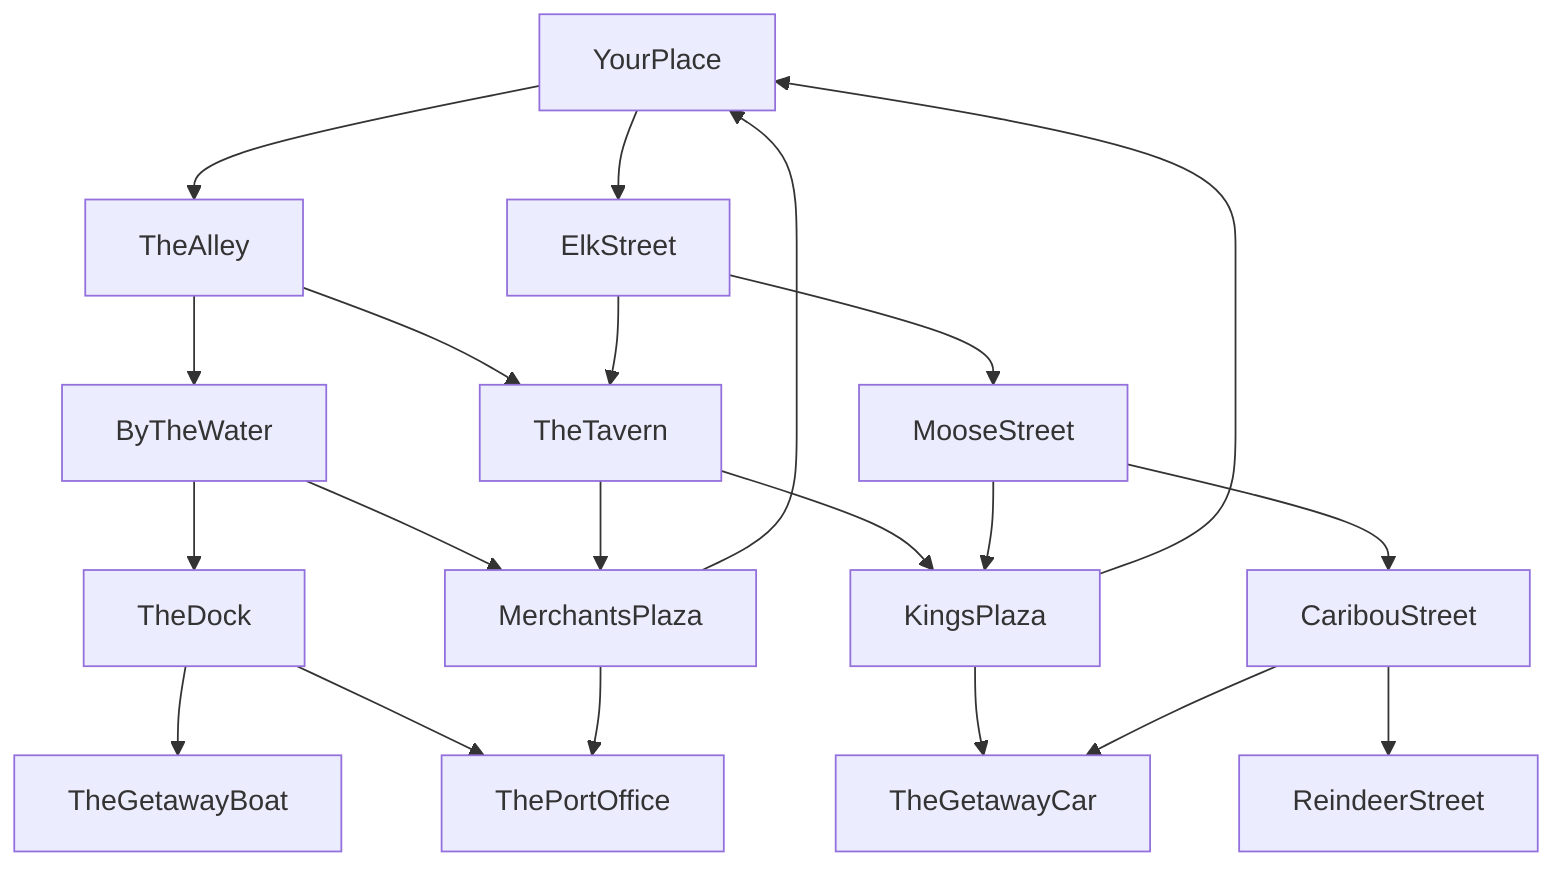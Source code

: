 graph TD;
    YourPlace-->TheAlley;
    YourPlace-->ElkStreet;
    TheAlley-->ByTheWater;
    TheAlley-->TheTavern;
    ElkStreet-->TheTavern;
    ElkStreet-->MooseStreet;
    ByTheWater-->TheDock;
    ByTheWater-->MerchantsPlaza;
    TheTavern-->MerchantsPlaza;
    TheTavern-->KingsPlaza;
    MooseStreet-->KingsPlaza;
    MooseStreet-->CaribouStreet;
    TheDock-->TheGetawayBoat;
    TheDock-->ThePortOffice;
    MerchantsPlaza-->ThePortOffice;
    MerchantsPlaza-->YourPlace;
    KingsPlaza-->YourPlace;
    KingsPlaza-->TheGetawayCar;
    CaribouStreet-->TheGetawayCar;
    CaribouStreet-->ReindeerStreet;